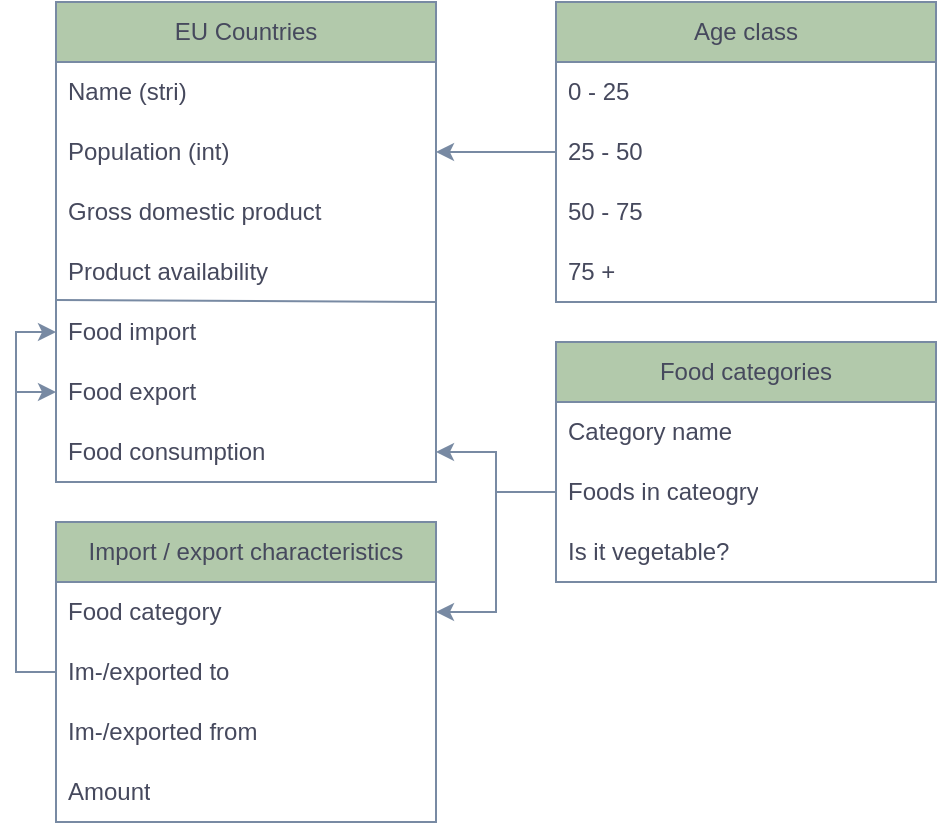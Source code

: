 <mxfile version="20.8.20" type="device"><diagram id="C5RBs43oDa-KdzZeNtuy" name="Page-1"><mxGraphModel dx="1434" dy="764" grid="1" gridSize="10" guides="1" tooltips="1" connect="1" arrows="1" fold="1" page="1" pageScale="1" pageWidth="827" pageHeight="1169" math="0" shadow="0"><root><mxCell id="WIyWlLk6GJQsqaUBKTNV-0"/><mxCell id="WIyWlLk6GJQsqaUBKTNV-1" parent="WIyWlLk6GJQsqaUBKTNV-0"/><mxCell id="ek0NSBAAsfHpE9Pvstao-3" value="EU Countries" style="swimlane;fontStyle=0;childLayout=stackLayout;horizontal=1;startSize=30;horizontalStack=0;resizeParent=1;resizeParentMax=0;resizeLast=0;collapsible=1;marginBottom=0;whiteSpace=wrap;html=1;strokeColor=#788AA3;fontColor=#46495D;fillColor=#B2C9AB;" vertex="1" parent="WIyWlLk6GJQsqaUBKTNV-1"><mxGeometry x="80" y="110" width="190" height="240" as="geometry"><mxRectangle x="80" y="110" width="110" height="30" as="alternateBounds"/></mxGeometry></mxCell><mxCell id="ek0NSBAAsfHpE9Pvstao-4" value="Name (stri)" style="text;strokeColor=none;fillColor=none;align=left;verticalAlign=middle;spacingLeft=4;spacingRight=4;overflow=hidden;points=[[0,0.5],[1,0.5]];portConstraint=eastwest;rotatable=0;whiteSpace=wrap;html=1;fontColor=#46495D;" vertex="1" parent="ek0NSBAAsfHpE9Pvstao-3"><mxGeometry y="30" width="190" height="30" as="geometry"/></mxCell><mxCell id="ek0NSBAAsfHpE9Pvstao-5" value="Population (int)" style="text;strokeColor=none;fillColor=none;align=left;verticalAlign=middle;spacingLeft=4;spacingRight=4;overflow=hidden;points=[[0,0.5],[1,0.5]];portConstraint=eastwest;rotatable=0;whiteSpace=wrap;html=1;fontColor=#46495D;" vertex="1" parent="ek0NSBAAsfHpE9Pvstao-3"><mxGeometry y="60" width="190" height="30" as="geometry"/></mxCell><mxCell id="ek0NSBAAsfHpE9Pvstao-20" value="Gross domestic product" style="text;strokeColor=none;fillColor=none;align=left;verticalAlign=middle;spacingLeft=4;spacingRight=4;overflow=hidden;points=[[0,0.5],[1,0.5]];portConstraint=eastwest;rotatable=0;whiteSpace=wrap;html=1;fontColor=#46495D;" vertex="1" parent="ek0NSBAAsfHpE9Pvstao-3"><mxGeometry y="90" width="190" height="30" as="geometry"/></mxCell><mxCell id="ek0NSBAAsfHpE9Pvstao-22" value="Product availability" style="text;strokeColor=none;fillColor=none;align=left;verticalAlign=middle;spacingLeft=4;spacingRight=4;overflow=hidden;points=[[0,0.5],[1,0.5]];portConstraint=eastwest;rotatable=0;whiteSpace=wrap;html=1;fontColor=#46495D;" vertex="1" parent="ek0NSBAAsfHpE9Pvstao-3"><mxGeometry y="120" width="190" height="30" as="geometry"/></mxCell><mxCell id="ek0NSBAAsfHpE9Pvstao-6" value="Food import" style="text;strokeColor=none;fillColor=none;align=left;verticalAlign=middle;spacingLeft=4;spacingRight=4;overflow=hidden;points=[[0,0.5],[1,0.5]];portConstraint=eastwest;rotatable=0;whiteSpace=wrap;html=1;fontColor=#46495D;" vertex="1" parent="ek0NSBAAsfHpE9Pvstao-3"><mxGeometry y="150" width="190" height="30" as="geometry"/></mxCell><mxCell id="ek0NSBAAsfHpE9Pvstao-34" value="Food export&amp;nbsp;" style="text;strokeColor=none;fillColor=none;align=left;verticalAlign=middle;spacingLeft=4;spacingRight=4;overflow=hidden;points=[[0,0.5],[1,0.5]];portConstraint=eastwest;rotatable=0;whiteSpace=wrap;html=1;fontColor=#46495D;" vertex="1" parent="ek0NSBAAsfHpE9Pvstao-3"><mxGeometry y="180" width="190" height="30" as="geometry"/></mxCell><mxCell id="ek0NSBAAsfHpE9Pvstao-19" value="Food consumption" style="text;strokeColor=none;fillColor=none;align=left;verticalAlign=middle;spacingLeft=4;spacingRight=4;overflow=hidden;points=[[0,0.5],[1,0.5]];portConstraint=eastwest;rotatable=0;whiteSpace=wrap;html=1;fontColor=#46495D;" vertex="1" parent="ek0NSBAAsfHpE9Pvstao-3"><mxGeometry y="210" width="190" height="30" as="geometry"/></mxCell><mxCell id="ek0NSBAAsfHpE9Pvstao-31" value="" style="endArrow=none;html=1;rounded=0;strokeColor=#788AA3;fontColor=#46495D;fillColor=#B2C9AB;" edge="1" parent="ek0NSBAAsfHpE9Pvstao-3"><mxGeometry width="50" height="50" relative="1" as="geometry"><mxPoint y="149" as="sourcePoint"/><mxPoint x="190" y="150" as="targetPoint"/></mxGeometry></mxCell><mxCell id="ek0NSBAAsfHpE9Pvstao-7" value="Food categories" style="swimlane;fontStyle=0;childLayout=stackLayout;horizontal=1;startSize=30;horizontalStack=0;resizeParent=1;resizeParentMax=0;resizeLast=0;collapsible=1;marginBottom=0;whiteSpace=wrap;html=1;strokeColor=#788AA3;fontColor=#46495D;fillColor=#B2C9AB;" vertex="1" parent="WIyWlLk6GJQsqaUBKTNV-1"><mxGeometry x="330" y="280" width="190" height="120" as="geometry"/></mxCell><mxCell id="ek0NSBAAsfHpE9Pvstao-8" value="Category name" style="text;strokeColor=none;fillColor=none;align=left;verticalAlign=middle;spacingLeft=4;spacingRight=4;overflow=hidden;points=[[0,0.5],[1,0.5]];portConstraint=eastwest;rotatable=0;whiteSpace=wrap;html=1;fontColor=#46495D;" vertex="1" parent="ek0NSBAAsfHpE9Pvstao-7"><mxGeometry y="30" width="190" height="30" as="geometry"/></mxCell><mxCell id="ek0NSBAAsfHpE9Pvstao-9" value="Foods in cateogry" style="text;strokeColor=none;fillColor=none;align=left;verticalAlign=middle;spacingLeft=4;spacingRight=4;overflow=hidden;points=[[0,0.5],[1,0.5]];portConstraint=eastwest;rotatable=0;whiteSpace=wrap;html=1;fontColor=#46495D;" vertex="1" parent="ek0NSBAAsfHpE9Pvstao-7"><mxGeometry y="60" width="190" height="30" as="geometry"/></mxCell><mxCell id="ek0NSBAAsfHpE9Pvstao-21" value="Is it vegetable?" style="text;strokeColor=none;fillColor=none;align=left;verticalAlign=middle;spacingLeft=4;spacingRight=4;overflow=hidden;points=[[0,0.5],[1,0.5]];portConstraint=eastwest;rotatable=0;whiteSpace=wrap;html=1;fontColor=#46495D;" vertex="1" parent="ek0NSBAAsfHpE9Pvstao-7"><mxGeometry y="90" width="190" height="30" as="geometry"/></mxCell><mxCell id="ek0NSBAAsfHpE9Pvstao-11" value="Age class" style="swimlane;fontStyle=0;childLayout=stackLayout;horizontal=1;startSize=30;horizontalStack=0;resizeParent=1;resizeParentMax=0;resizeLast=0;collapsible=1;marginBottom=0;whiteSpace=wrap;html=1;strokeColor=#788AA3;fontColor=#46495D;fillColor=#B2C9AB;" vertex="1" parent="WIyWlLk6GJQsqaUBKTNV-1"><mxGeometry x="330" y="110" width="190" height="150" as="geometry"/></mxCell><mxCell id="ek0NSBAAsfHpE9Pvstao-12" value="0 - 25" style="text;strokeColor=none;fillColor=none;align=left;verticalAlign=middle;spacingLeft=4;spacingRight=4;overflow=hidden;points=[[0,0.5],[1,0.5]];portConstraint=eastwest;rotatable=0;whiteSpace=wrap;html=1;fontColor=#46495D;" vertex="1" parent="ek0NSBAAsfHpE9Pvstao-11"><mxGeometry y="30" width="190" height="30" as="geometry"/></mxCell><mxCell id="ek0NSBAAsfHpE9Pvstao-13" value="25 - 50" style="text;strokeColor=none;fillColor=none;align=left;verticalAlign=middle;spacingLeft=4;spacingRight=4;overflow=hidden;points=[[0,0.5],[1,0.5]];portConstraint=eastwest;rotatable=0;whiteSpace=wrap;html=1;fontColor=#46495D;" vertex="1" parent="ek0NSBAAsfHpE9Pvstao-11"><mxGeometry y="60" width="190" height="30" as="geometry"/></mxCell><mxCell id="ek0NSBAAsfHpE9Pvstao-14" value="50 - 75" style="text;strokeColor=none;fillColor=none;align=left;verticalAlign=middle;spacingLeft=4;spacingRight=4;overflow=hidden;points=[[0,0.5],[1,0.5]];portConstraint=eastwest;rotatable=0;whiteSpace=wrap;html=1;fontColor=#46495D;" vertex="1" parent="ek0NSBAAsfHpE9Pvstao-11"><mxGeometry y="90" width="190" height="30" as="geometry"/></mxCell><mxCell id="ek0NSBAAsfHpE9Pvstao-23" value="75 +" style="text;strokeColor=none;fillColor=none;align=left;verticalAlign=middle;spacingLeft=4;spacingRight=4;overflow=hidden;points=[[0,0.5],[1,0.5]];portConstraint=eastwest;rotatable=0;whiteSpace=wrap;html=1;fontColor=#46495D;" vertex="1" parent="ek0NSBAAsfHpE9Pvstao-11"><mxGeometry y="120" width="190" height="30" as="geometry"/></mxCell><mxCell id="ek0NSBAAsfHpE9Pvstao-24" value="Import / export characteristics" style="swimlane;fontStyle=0;childLayout=stackLayout;horizontal=1;startSize=30;horizontalStack=0;resizeParent=1;resizeParentMax=0;resizeLast=0;collapsible=1;marginBottom=0;whiteSpace=wrap;html=1;strokeColor=#788AA3;fontColor=#46495D;fillColor=#B2C9AB;" vertex="1" parent="WIyWlLk6GJQsqaUBKTNV-1"><mxGeometry x="80" y="370" width="190" height="150" as="geometry"/></mxCell><mxCell id="ek0NSBAAsfHpE9Pvstao-25" value="Food category" style="text;strokeColor=none;fillColor=none;align=left;verticalAlign=middle;spacingLeft=4;spacingRight=4;overflow=hidden;points=[[0,0.5],[1,0.5]];portConstraint=eastwest;rotatable=0;whiteSpace=wrap;html=1;fontColor=#46495D;" vertex="1" parent="ek0NSBAAsfHpE9Pvstao-24"><mxGeometry y="30" width="190" height="30" as="geometry"/></mxCell><mxCell id="ek0NSBAAsfHpE9Pvstao-26" value="Im-/exported to" style="text;strokeColor=none;fillColor=none;align=left;verticalAlign=middle;spacingLeft=4;spacingRight=4;overflow=hidden;points=[[0,0.5],[1,0.5]];portConstraint=eastwest;rotatable=0;whiteSpace=wrap;html=1;fontColor=#46495D;" vertex="1" parent="ek0NSBAAsfHpE9Pvstao-24"><mxGeometry y="60" width="190" height="30" as="geometry"/></mxCell><mxCell id="ek0NSBAAsfHpE9Pvstao-37" value="Im-/exported from" style="text;strokeColor=none;fillColor=none;align=left;verticalAlign=middle;spacingLeft=4;spacingRight=4;overflow=hidden;points=[[0,0.5],[1,0.5]];portConstraint=eastwest;rotatable=0;whiteSpace=wrap;html=1;fontColor=#46495D;" vertex="1" parent="ek0NSBAAsfHpE9Pvstao-24"><mxGeometry y="90" width="190" height="30" as="geometry"/></mxCell><mxCell id="ek0NSBAAsfHpE9Pvstao-38" value="Amount" style="text;strokeColor=none;fillColor=none;align=left;verticalAlign=middle;spacingLeft=4;spacingRight=4;overflow=hidden;points=[[0,0.5],[1,0.5]];portConstraint=eastwest;rotatable=0;whiteSpace=wrap;html=1;fontColor=#46495D;" vertex="1" parent="ek0NSBAAsfHpE9Pvstao-24"><mxGeometry y="120" width="190" height="30" as="geometry"/></mxCell><mxCell id="ek0NSBAAsfHpE9Pvstao-32" style="edgeStyle=orthogonalEdgeStyle;rounded=0;orthogonalLoop=1;jettySize=auto;html=1;entryX=1;entryY=0.5;entryDx=0;entryDy=0;strokeColor=#788AA3;fontColor=#46495D;fillColor=#B2C9AB;" edge="1" parent="WIyWlLk6GJQsqaUBKTNV-1" source="ek0NSBAAsfHpE9Pvstao-13" target="ek0NSBAAsfHpE9Pvstao-5"><mxGeometry relative="1" as="geometry"/></mxCell><mxCell id="ek0NSBAAsfHpE9Pvstao-33" style="edgeStyle=orthogonalEdgeStyle;rounded=0;orthogonalLoop=1;jettySize=auto;html=1;entryX=1;entryY=0.5;entryDx=0;entryDy=0;strokeColor=#788AA3;fontColor=#46495D;fillColor=#B2C9AB;" edge="1" parent="WIyWlLk6GJQsqaUBKTNV-1" source="ek0NSBAAsfHpE9Pvstao-9" target="ek0NSBAAsfHpE9Pvstao-19"><mxGeometry relative="1" as="geometry"/></mxCell><mxCell id="ek0NSBAAsfHpE9Pvstao-35" style="edgeStyle=orthogonalEdgeStyle;rounded=0;orthogonalLoop=1;jettySize=auto;html=1;entryX=0;entryY=0.5;entryDx=0;entryDy=0;strokeColor=#788AA3;fontColor=#46495D;fillColor=#B2C9AB;" edge="1" parent="WIyWlLk6GJQsqaUBKTNV-1" source="ek0NSBAAsfHpE9Pvstao-26" target="ek0NSBAAsfHpE9Pvstao-34"><mxGeometry relative="1" as="geometry"/></mxCell><mxCell id="ek0NSBAAsfHpE9Pvstao-36" style="edgeStyle=orthogonalEdgeStyle;rounded=0;orthogonalLoop=1;jettySize=auto;html=1;entryX=0;entryY=0.5;entryDx=0;entryDy=0;strokeColor=#788AA3;fontColor=#46495D;fillColor=#B2C9AB;" edge="1" parent="WIyWlLk6GJQsqaUBKTNV-1" source="ek0NSBAAsfHpE9Pvstao-26" target="ek0NSBAAsfHpE9Pvstao-6"><mxGeometry relative="1" as="geometry"/></mxCell><mxCell id="ek0NSBAAsfHpE9Pvstao-39" style="edgeStyle=orthogonalEdgeStyle;rounded=0;orthogonalLoop=1;jettySize=auto;html=1;entryX=1;entryY=0.5;entryDx=0;entryDy=0;strokeColor=#788AA3;fontColor=#46495D;fillColor=#B2C9AB;" edge="1" parent="WIyWlLk6GJQsqaUBKTNV-1" source="ek0NSBAAsfHpE9Pvstao-9" target="ek0NSBAAsfHpE9Pvstao-25"><mxGeometry relative="1" as="geometry"/></mxCell></root></mxGraphModel></diagram></mxfile>